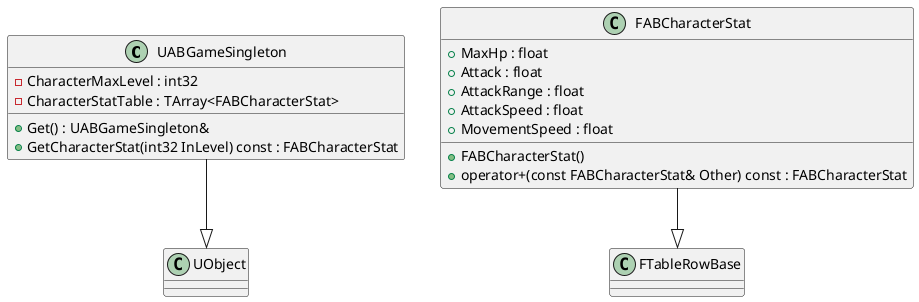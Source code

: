 @startuml

class UABGameSingleton {
    + Get() : UABGameSingleton&
    + GetCharacterStat(int32 InLevel) const : FABCharacterStat
    - CharacterMaxLevel : int32
    - CharacterStatTable : TArray<FABCharacterStat>
}
class FABCharacterStat {
    + MaxHp : float
    + Attack : float
    + AttackRange : float
    + AttackSpeed : float
    + MovementSpeed : float
    + FABCharacterStat()
    + operator+(const FABCharacterStat& Other) const : FABCharacterStat
}
FABCharacterStat --|> FTableRowBase
UABGameSingleton --|> UObject

@enduml
